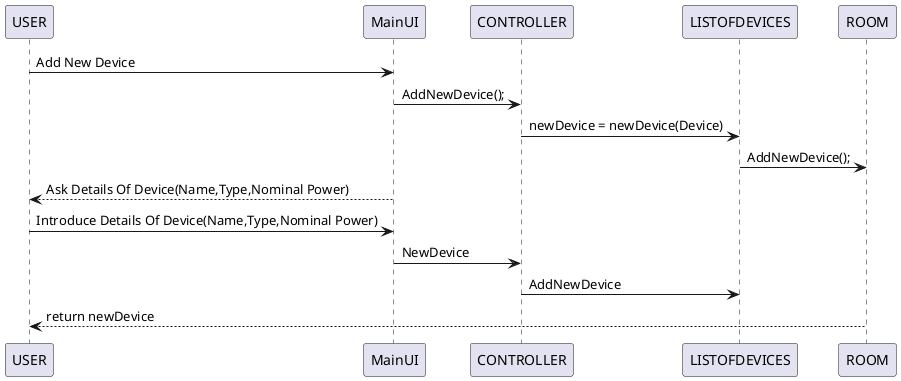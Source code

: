 @startuml
USER -> MainUI: Add New Device
MainUI -> CONTROLLER: AddNewDevice();
CONTROLLER -> LISTOFDEVICES : newDevice = newDevice(Device)
LISTOFDEVICES -> ROOM: AddNewDevice();

USER <-- MainUI: Ask Details Of Device(Name,Type,Nominal Power)

USER -> MainUI: Introduce Details Of Device(Name,Type,Nominal Power)
MainUI -> CONTROLLER: NewDevice
CONTROLLER -> LISTOFDEVICES : AddNewDevice

USER <-- ROOM : return newDevice
@enduml